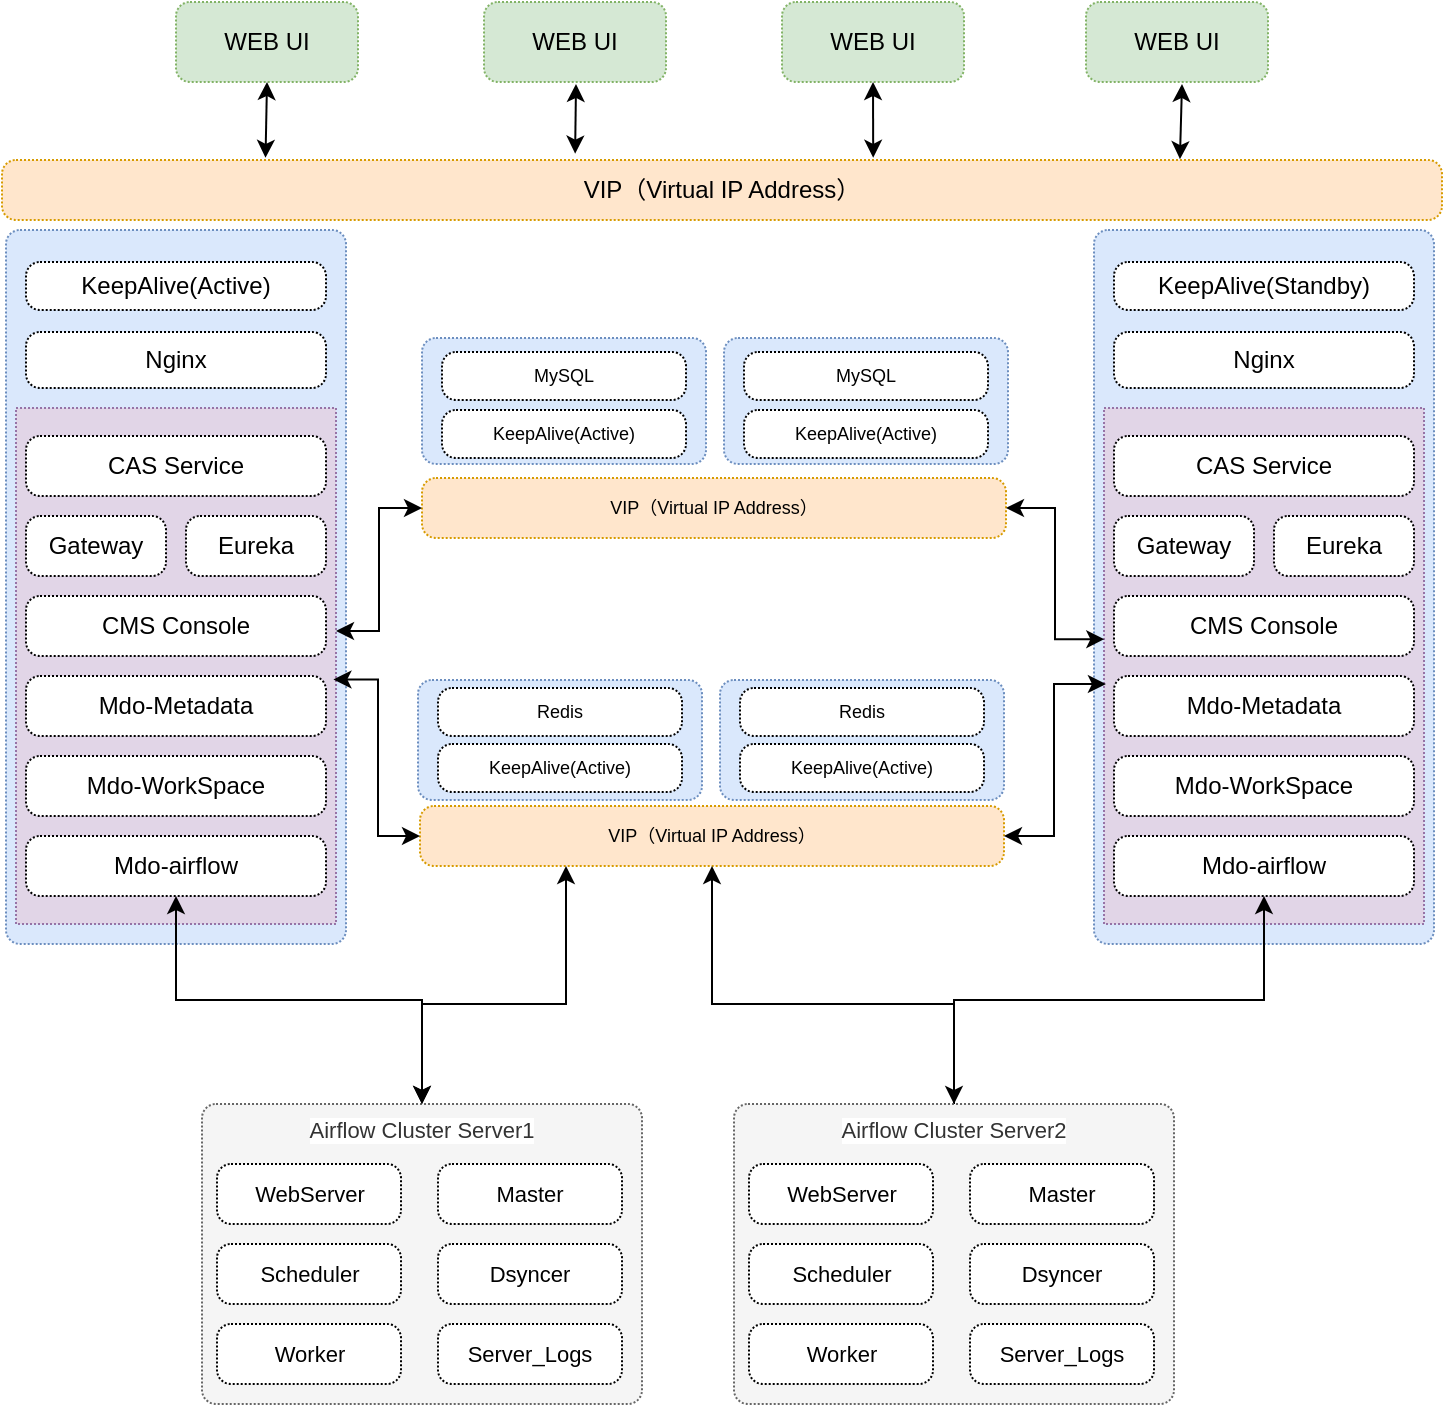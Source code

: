 <mxfile version="20.0.4" type="github"><diagram id="oWH_SK-iqgNCPnG6fPYH" name="Page-1"><mxGraphModel dx="895" dy="541" grid="1" gridSize="10" guides="1" tooltips="1" connect="1" arrows="1" fold="1" page="1" pageScale="1" pageWidth="827" pageHeight="1169" math="0" shadow="0"><root><mxCell id="0"/><mxCell id="1" parent="0"/><mxCell id="vZHb_LdkEPTU56aYvnZh-6" value="WEB UI" style="rounded=1;whiteSpace=wrap;html=1;absoluteArcSize=1;arcSize=14;strokeWidth=1;dashed=1;fillColor=#d5e8d4;dashPattern=1 1;strokeColor=#82b366;" vertex="1" parent="1"><mxGeometry x="167" y="69" width="91" height="40" as="geometry"/></mxCell><mxCell id="vZHb_LdkEPTU56aYvnZh-9" value="VIP（Virtual IP Address）" style="rounded=1;whiteSpace=wrap;html=1;absoluteArcSize=1;arcSize=14;strokeWidth=1;dashed=1;dashPattern=1 1;fillColor=#ffe6cc;strokeColor=#d79b00;" vertex="1" parent="1"><mxGeometry x="80" y="148" width="720" height="30" as="geometry"/></mxCell><mxCell id="vZHb_LdkEPTU56aYvnZh-14" value="WEB UI" style="rounded=1;whiteSpace=wrap;html=1;absoluteArcSize=1;arcSize=14;strokeWidth=1;dashed=1;fillColor=#d5e8d4;dashPattern=1 1;strokeColor=#82b366;" vertex="1" parent="1"><mxGeometry x="321" y="69" width="91" height="40" as="geometry"/></mxCell><mxCell id="vZHb_LdkEPTU56aYvnZh-15" value="WEB UI" style="rounded=1;whiteSpace=wrap;html=1;absoluteArcSize=1;arcSize=14;strokeWidth=1;dashed=1;fillColor=#d5e8d4;dashPattern=1 1;strokeColor=#82b366;" vertex="1" parent="1"><mxGeometry x="622" y="69" width="91" height="40" as="geometry"/></mxCell><mxCell id="vZHb_LdkEPTU56aYvnZh-17" value="" style="rounded=1;whiteSpace=wrap;html=1;absoluteArcSize=1;arcSize=14;strokeWidth=1;dashed=1;dashPattern=1 1;fillColor=#dae8fc;strokeColor=#6c8ebf;" vertex="1" parent="1"><mxGeometry x="82" y="183" width="170" height="357" as="geometry"/></mxCell><mxCell id="vZHb_LdkEPTU56aYvnZh-19" value="KeepAlive(Active)" style="rounded=1;whiteSpace=wrap;html=1;absoluteArcSize=1;arcSize=14;strokeWidth=1;dashed=1;dashPattern=1 1;fillColor=default;gradientColor=none;" vertex="1" parent="1"><mxGeometry x="92" y="199" width="150" height="24" as="geometry"/></mxCell><mxCell id="vZHb_LdkEPTU56aYvnZh-21" value="Nginx" style="rounded=1;whiteSpace=wrap;html=1;absoluteArcSize=1;arcSize=14;strokeWidth=1;dashed=1;dashPattern=1 1;fillColor=default;gradientColor=none;" vertex="1" parent="1"><mxGeometry x="92" y="234" width="150" height="28" as="geometry"/></mxCell><mxCell id="vZHb_LdkEPTU56aYvnZh-37" value="WEB UI" style="rounded=1;whiteSpace=wrap;html=1;absoluteArcSize=1;arcSize=14;strokeWidth=1;dashed=1;fillColor=#d5e8d4;dashPattern=1 1;strokeColor=#82b366;" vertex="1" parent="1"><mxGeometry x="470" y="69" width="91" height="40" as="geometry"/></mxCell><mxCell id="vZHb_LdkEPTU56aYvnZh-38" value="" style="rounded=1;whiteSpace=wrap;html=1;absoluteArcSize=1;arcSize=14;strokeWidth=1;dashed=1;dashPattern=1 1;fillColor=#dae8fc;strokeColor=#6c8ebf;" vertex="1" parent="1"><mxGeometry x="626" y="183" width="170" height="357" as="geometry"/></mxCell><mxCell id="vZHb_LdkEPTU56aYvnZh-39" value="KeepAlive(Standby)" style="rounded=1;whiteSpace=wrap;html=1;absoluteArcSize=1;arcSize=14;strokeWidth=1;dashed=1;dashPattern=1 1;fillColor=default;gradientColor=none;" vertex="1" parent="1"><mxGeometry x="636" y="199" width="150" height="24" as="geometry"/></mxCell><mxCell id="vZHb_LdkEPTU56aYvnZh-40" value="Nginx" style="rounded=1;whiteSpace=wrap;html=1;absoluteArcSize=1;arcSize=14;strokeWidth=1;dashed=1;dashPattern=1 1;fillColor=default;gradientColor=none;" vertex="1" parent="1"><mxGeometry x="636" y="234" width="150" height="28" as="geometry"/></mxCell><mxCell id="vZHb_LdkEPTU56aYvnZh-51" value="" style="endArrow=classic;startArrow=classic;html=1;rounded=0;exitX=0.605;exitY=-0.037;exitDx=0;exitDy=0;exitPerimeter=0;entryX=0.5;entryY=1;entryDx=0;entryDy=0;" edge="1" parent="1" source="vZHb_LdkEPTU56aYvnZh-9" target="vZHb_LdkEPTU56aYvnZh-37"><mxGeometry width="50" height="50" relative="1" as="geometry"><mxPoint x="505.16" y="130" as="sourcePoint"/><mxPoint x="510" y="100" as="targetPoint"/></mxGeometry></mxCell><mxCell id="vZHb_LdkEPTU56aYvnZh-52" value="" style="endArrow=classic;startArrow=classic;html=1;rounded=0;exitX=0.183;exitY=-0.037;exitDx=0;exitDy=0;exitPerimeter=0;entryX=0.5;entryY=1;entryDx=0;entryDy=0;" edge="1" parent="1" source="vZHb_LdkEPTU56aYvnZh-9" target="vZHb_LdkEPTU56aYvnZh-6"><mxGeometry width="50" height="50" relative="1" as="geometry"><mxPoint x="244.66" y="121" as="sourcePoint"/><mxPoint x="244.66" y="81" as="targetPoint"/></mxGeometry></mxCell><mxCell id="vZHb_LdkEPTU56aYvnZh-53" value="" style="endArrow=classic;startArrow=classic;html=1;rounded=0;exitX=0.398;exitY=-0.106;exitDx=0;exitDy=0;exitPerimeter=0;" edge="1" parent="1" source="vZHb_LdkEPTU56aYvnZh-9"><mxGeometry width="50" height="50" relative="1" as="geometry"><mxPoint x="367" y="120" as="sourcePoint"/><mxPoint x="367" y="110" as="targetPoint"/></mxGeometry></mxCell><mxCell id="vZHb_LdkEPTU56aYvnZh-55" value="" style="endArrow=classic;startArrow=classic;html=1;rounded=0;exitX=0.818;exitY=-0.014;exitDx=0;exitDy=0;exitPerimeter=0;" edge="1" parent="1" source="vZHb_LdkEPTU56aYvnZh-9"><mxGeometry width="50" height="50" relative="1" as="geometry"><mxPoint x="634.66" y="146" as="sourcePoint"/><mxPoint x="670" y="110" as="targetPoint"/></mxGeometry></mxCell><mxCell id="vZHb_LdkEPTU56aYvnZh-56" value="" style="rounded=1;whiteSpace=wrap;html=1;absoluteArcSize=1;arcSize=14;strokeWidth=1;dashed=1;dashPattern=1 1;fillColor=#dae8fc;strokeColor=#6c8ebf;fontSize=9;" vertex="1" parent="1"><mxGeometry x="288" y="408" width="142" height="60" as="geometry"/></mxCell><mxCell id="vZHb_LdkEPTU56aYvnZh-57" value="KeepAlive(Active)" style="rounded=1;whiteSpace=wrap;html=1;absoluteArcSize=1;arcSize=14;strokeWidth=1;dashed=1;dashPattern=1 1;fillColor=default;gradientColor=none;fontSize=9;" vertex="1" parent="1"><mxGeometry x="298" y="440" width="122" height="24" as="geometry"/></mxCell><mxCell id="vZHb_LdkEPTU56aYvnZh-58" value="Redis" style="rounded=1;whiteSpace=wrap;html=1;absoluteArcSize=1;arcSize=14;strokeWidth=1;dashed=1;dashPattern=1 1;fillColor=default;gradientColor=none;fontSize=9;" vertex="1" parent="1"><mxGeometry x="298" y="412" width="122" height="24" as="geometry"/></mxCell><mxCell id="vZHb_LdkEPTU56aYvnZh-64" value="VIP（Virtual IP Address）" style="rounded=1;whiteSpace=wrap;html=1;absoluteArcSize=1;arcSize=14;strokeWidth=1;dashed=1;dashPattern=1 1;fillColor=#ffe6cc;strokeColor=#d79b00;fontSize=9;" vertex="1" parent="1"><mxGeometry x="289" y="471" width="292" height="30" as="geometry"/></mxCell><mxCell id="vZHb_LdkEPTU56aYvnZh-65" value="" style="rounded=1;whiteSpace=wrap;html=1;absoluteArcSize=1;arcSize=14;strokeWidth=1;dashed=1;dashPattern=1 1;fillColor=#dae8fc;strokeColor=#6c8ebf;fontSize=9;" vertex="1" parent="1"><mxGeometry x="290" y="237" width="142" height="63" as="geometry"/></mxCell><mxCell id="vZHb_LdkEPTU56aYvnZh-66" value="KeepAlive(Active)" style="rounded=1;whiteSpace=wrap;html=1;absoluteArcSize=1;arcSize=14;strokeWidth=1;dashed=1;dashPattern=1 1;fillColor=default;gradientColor=none;fontSize=9;" vertex="1" parent="1"><mxGeometry x="300" y="273" width="122" height="24" as="geometry"/></mxCell><mxCell id="vZHb_LdkEPTU56aYvnZh-67" value="MySQL" style="rounded=1;whiteSpace=wrap;html=1;absoluteArcSize=1;arcSize=14;strokeWidth=1;dashed=1;dashPattern=1 1;fillColor=default;gradientColor=none;fontSize=9;" vertex="1" parent="1"><mxGeometry x="300" y="244" width="122" height="24" as="geometry"/></mxCell><mxCell id="vZHb_LdkEPTU56aYvnZh-71" value="VIP（Virtual IP Address）" style="rounded=1;whiteSpace=wrap;html=1;absoluteArcSize=1;arcSize=14;strokeWidth=1;dashed=1;dashPattern=1 1;fillColor=#ffe6cc;strokeColor=#d79b00;fontSize=9;" vertex="1" parent="1"><mxGeometry x="290" y="307" width="292" height="30" as="geometry"/></mxCell><mxCell id="vZHb_LdkEPTU56aYvnZh-73" value="" style="verticalLabelPosition=bottom;verticalAlign=top;html=1;shape=mxgraph.basic.rect;fillColor2=none;strokeWidth=1;size=20;indent=5;dashed=1;dashPattern=1 1;labelBackgroundColor=#ffffff;fontSize=11;fillColor=#e1d5e7;shadow=0;strokeColor=#9673a6;" vertex="1" parent="1"><mxGeometry x="87" y="272" width="160" height="258" as="geometry"/></mxCell><mxCell id="vZHb_LdkEPTU56aYvnZh-27" value="Gateway" style="rounded=1;whiteSpace=wrap;html=1;absoluteArcSize=1;arcSize=14;strokeWidth=1;dashed=1;dashPattern=1 1;fillColor=default;gradientColor=none;" vertex="1" parent="1"><mxGeometry x="92" y="326" width="70" height="30" as="geometry"/></mxCell><mxCell id="vZHb_LdkEPTU56aYvnZh-28" value="Eureka" style="rounded=1;whiteSpace=wrap;html=1;absoluteArcSize=1;arcSize=14;strokeWidth=1;dashed=1;dashPattern=1 1;fillColor=default;gradientColor=none;" vertex="1" parent="1"><mxGeometry x="172" y="326" width="70" height="30" as="geometry"/></mxCell><mxCell id="vZHb_LdkEPTU56aYvnZh-31" value="CAS Service" style="rounded=1;whiteSpace=wrap;html=1;absoluteArcSize=1;arcSize=14;strokeWidth=1;dashed=1;dashPattern=1 1;fillColor=default;gradientColor=none;" vertex="1" parent="1"><mxGeometry x="92" y="286" width="150" height="30" as="geometry"/></mxCell><mxCell id="vZHb_LdkEPTU56aYvnZh-33" value="CMS Console" style="rounded=1;whiteSpace=wrap;html=1;absoluteArcSize=1;arcSize=14;strokeWidth=1;dashed=1;dashPattern=1 1;fillColor=default;gradientColor=none;" vertex="1" parent="1"><mxGeometry x="92" y="366" width="150" height="30" as="geometry"/></mxCell><mxCell id="vZHb_LdkEPTU56aYvnZh-34" value="Mdo-airflow" style="rounded=1;whiteSpace=wrap;html=1;absoluteArcSize=1;arcSize=14;strokeWidth=1;dashed=1;dashPattern=1 1;fillColor=default;gradientColor=none;" vertex="1" parent="1"><mxGeometry x="92" y="486" width="150" height="30" as="geometry"/></mxCell><mxCell id="vZHb_LdkEPTU56aYvnZh-35" value="Mdo-WorkSpace" style="rounded=1;whiteSpace=wrap;html=1;absoluteArcSize=1;arcSize=14;strokeWidth=1;dashed=1;dashPattern=1 1;fillColor=default;gradientColor=none;" vertex="1" parent="1"><mxGeometry x="92" y="446" width="150" height="30" as="geometry"/></mxCell><mxCell id="vZHb_LdkEPTU56aYvnZh-36" value="Mdo-Metadata" style="rounded=1;whiteSpace=wrap;html=1;absoluteArcSize=1;arcSize=14;strokeWidth=1;dashed=1;dashPattern=1 1;fillColor=default;gradientColor=none;" vertex="1" parent="1"><mxGeometry x="92" y="406" width="150" height="30" as="geometry"/></mxCell><mxCell id="vZHb_LdkEPTU56aYvnZh-74" value="" style="verticalLabelPosition=bottom;verticalAlign=top;html=1;shape=mxgraph.basic.rect;fillColor2=none;strokeWidth=1;size=20;indent=5;dashed=1;dashPattern=1 1;labelBackgroundColor=#ffffff;fontSize=11;fillColor=#e1d5e7;shadow=0;strokeColor=#9673a6;" vertex="1" parent="1"><mxGeometry x="631" y="272" width="160" height="258" as="geometry"/></mxCell><mxCell id="vZHb_LdkEPTU56aYvnZh-75" value="Gateway" style="rounded=1;whiteSpace=wrap;html=1;absoluteArcSize=1;arcSize=14;strokeWidth=1;dashed=1;dashPattern=1 1;fillColor=default;gradientColor=none;" vertex="1" parent="1"><mxGeometry x="636" y="326" width="70" height="30" as="geometry"/></mxCell><mxCell id="vZHb_LdkEPTU56aYvnZh-76" value="Eureka" style="rounded=1;whiteSpace=wrap;html=1;absoluteArcSize=1;arcSize=14;strokeWidth=1;dashed=1;dashPattern=1 1;fillColor=default;gradientColor=none;" vertex="1" parent="1"><mxGeometry x="716" y="326" width="70" height="30" as="geometry"/></mxCell><mxCell id="vZHb_LdkEPTU56aYvnZh-77" value="CAS Service" style="rounded=1;whiteSpace=wrap;html=1;absoluteArcSize=1;arcSize=14;strokeWidth=1;dashed=1;dashPattern=1 1;fillColor=default;gradientColor=none;" vertex="1" parent="1"><mxGeometry x="636" y="286" width="150" height="30" as="geometry"/></mxCell><mxCell id="vZHb_LdkEPTU56aYvnZh-78" value="CMS Console" style="rounded=1;whiteSpace=wrap;html=1;absoluteArcSize=1;arcSize=14;strokeWidth=1;dashed=1;dashPattern=1 1;fillColor=default;gradientColor=none;" vertex="1" parent="1"><mxGeometry x="636" y="366" width="150" height="30" as="geometry"/></mxCell><mxCell id="vZHb_LdkEPTU56aYvnZh-79" value="Mdo-airflow" style="rounded=1;whiteSpace=wrap;html=1;absoluteArcSize=1;arcSize=14;strokeWidth=1;dashed=1;dashPattern=1 1;fillColor=default;gradientColor=none;" vertex="1" parent="1"><mxGeometry x="636" y="486" width="150" height="30" as="geometry"/></mxCell><mxCell id="vZHb_LdkEPTU56aYvnZh-80" value="Mdo-WorkSpace" style="rounded=1;whiteSpace=wrap;html=1;absoluteArcSize=1;arcSize=14;strokeWidth=1;dashed=1;dashPattern=1 1;fillColor=default;gradientColor=none;" vertex="1" parent="1"><mxGeometry x="636" y="446" width="150" height="30" as="geometry"/></mxCell><mxCell id="vZHb_LdkEPTU56aYvnZh-81" value="Mdo-Metadata" style="rounded=1;whiteSpace=wrap;html=1;absoluteArcSize=1;arcSize=14;strokeWidth=1;dashed=1;dashPattern=1 1;fillColor=default;gradientColor=none;" vertex="1" parent="1"><mxGeometry x="636" y="406" width="150" height="30" as="geometry"/></mxCell><mxCell id="vZHb_LdkEPTU56aYvnZh-83" value="" style="endArrow=classic;startArrow=classic;html=1;rounded=0;fontSize=11;entryX=0;entryY=0.5;entryDx=0;entryDy=0;exitX=1;exitY=0.432;exitDx=0;exitDy=0;exitPerimeter=0;edgeStyle=orthogonalEdgeStyle;" edge="1" parent="1" source="vZHb_LdkEPTU56aYvnZh-73" target="vZHb_LdkEPTU56aYvnZh-71"><mxGeometry width="50" height="50" relative="1" as="geometry"><mxPoint x="370" y="470" as="sourcePoint"/><mxPoint x="420" y="420" as="targetPoint"/></mxGeometry></mxCell><mxCell id="vZHb_LdkEPTU56aYvnZh-84" value="" style="endArrow=classic;startArrow=classic;html=1;rounded=0;fontSize=11;entryX=1;entryY=0.5;entryDx=0;entryDy=0;exitX=0.001;exitY=0.448;exitDx=0;exitDy=0;exitPerimeter=0;edgeStyle=orthogonalEdgeStyle;" edge="1" parent="1" source="vZHb_LdkEPTU56aYvnZh-74" target="vZHb_LdkEPTU56aYvnZh-71"><mxGeometry width="50" height="50" relative="1" as="geometry"><mxPoint x="257" y="393.456" as="sourcePoint"/><mxPoint x="300" y="295" as="targetPoint"/></mxGeometry></mxCell><mxCell id="vZHb_LdkEPTU56aYvnZh-86" value="" style="rounded=1;whiteSpace=wrap;html=1;absoluteArcSize=1;arcSize=14;strokeWidth=1;dashed=1;dashPattern=1 1;fillColor=#dae8fc;strokeColor=#6c8ebf;fontSize=9;" vertex="1" parent="1"><mxGeometry x="441" y="237" width="142" height="63" as="geometry"/></mxCell><mxCell id="vZHb_LdkEPTU56aYvnZh-87" value="KeepAlive(Active)" style="rounded=1;whiteSpace=wrap;html=1;absoluteArcSize=1;arcSize=14;strokeWidth=1;dashed=1;dashPattern=1 1;fillColor=default;gradientColor=none;fontSize=9;" vertex="1" parent="1"><mxGeometry x="451" y="273" width="122" height="24" as="geometry"/></mxCell><mxCell id="vZHb_LdkEPTU56aYvnZh-88" value="MySQL" style="rounded=1;whiteSpace=wrap;html=1;absoluteArcSize=1;arcSize=14;strokeWidth=1;dashed=1;dashPattern=1 1;fillColor=default;gradientColor=none;fontSize=9;" vertex="1" parent="1"><mxGeometry x="451" y="244" width="122" height="24" as="geometry"/></mxCell><mxCell id="vZHb_LdkEPTU56aYvnZh-89" value="" style="endArrow=classic;startArrow=classic;html=1;rounded=0;fontSize=11;exitX=0.992;exitY=0.526;exitDx=0;exitDy=0;exitPerimeter=0;entryX=0;entryY=0.5;entryDx=0;entryDy=0;edgeStyle=orthogonalEdgeStyle;" edge="1" parent="1" source="vZHb_LdkEPTU56aYvnZh-73" target="vZHb_LdkEPTU56aYvnZh-64"><mxGeometry width="50" height="50" relative="1" as="geometry"><mxPoint x="360" y="530" as="sourcePoint"/><mxPoint x="410" y="480" as="targetPoint"/></mxGeometry></mxCell><mxCell id="vZHb_LdkEPTU56aYvnZh-90" value="" style="endArrow=classic;startArrow=classic;html=1;rounded=0;fontSize=11;exitX=0.006;exitY=0.535;exitDx=0;exitDy=0;exitPerimeter=0;entryX=1;entryY=0.5;entryDx=0;entryDy=0;edgeStyle=orthogonalEdgeStyle;" edge="1" parent="1" source="vZHb_LdkEPTU56aYvnZh-74" target="vZHb_LdkEPTU56aYvnZh-64"><mxGeometry width="50" height="50" relative="1" as="geometry"><mxPoint x="410" y="405.998" as="sourcePoint"/><mxPoint x="526.78" y="558.29" as="targetPoint"/></mxGeometry></mxCell><mxCell id="vZHb_LdkEPTU56aYvnZh-91" value="" style="rounded=1;whiteSpace=wrap;html=1;absoluteArcSize=1;arcSize=14;strokeWidth=1;dashed=1;dashPattern=1 1;fillColor=#dae8fc;strokeColor=#6c8ebf;fontSize=9;" vertex="1" parent="1"><mxGeometry x="439" y="408" width="142" height="60" as="geometry"/></mxCell><mxCell id="vZHb_LdkEPTU56aYvnZh-92" value="KeepAlive(Active)" style="rounded=1;whiteSpace=wrap;html=1;absoluteArcSize=1;arcSize=14;strokeWidth=1;dashed=1;dashPattern=1 1;fillColor=default;gradientColor=none;fontSize=9;" vertex="1" parent="1"><mxGeometry x="449" y="440" width="122" height="24" as="geometry"/></mxCell><mxCell id="vZHb_LdkEPTU56aYvnZh-93" value="Redis" style="rounded=1;whiteSpace=wrap;html=1;absoluteArcSize=1;arcSize=14;strokeWidth=1;dashed=1;dashPattern=1 1;fillColor=default;gradientColor=none;fontSize=9;" vertex="1" parent="1"><mxGeometry x="449" y="412" width="122" height="24" as="geometry"/></mxCell><mxCell id="vZHb_LdkEPTU56aYvnZh-99" value="Airflow Cluster Server1" style="rounded=1;whiteSpace=wrap;html=1;absoluteArcSize=1;arcSize=14;strokeWidth=1;shadow=0;dashed=1;dashPattern=1 1;labelBackgroundColor=#ffffff;fontSize=11;fillColor=#f5f5f5;verticalAlign=top;strokeColor=#666666;fontColor=#333333;" vertex="1" parent="1"><mxGeometry x="180" y="620" width="220" height="150" as="geometry"/></mxCell><mxCell id="vZHb_LdkEPTU56aYvnZh-101" value="&lt;span style=&quot;font-size: 11px;&quot;&gt;WebServer&lt;/span&gt;" style="rounded=1;whiteSpace=wrap;html=1;absoluteArcSize=1;arcSize=14;strokeWidth=1;shadow=0;dashed=1;dashPattern=1 1;labelBackgroundColor=#ffffff;fontSize=11;fillColor=default;gradientColor=none;" vertex="1" parent="1"><mxGeometry x="187.5" y="650" width="92" height="30" as="geometry"/></mxCell><mxCell id="vZHb_LdkEPTU56aYvnZh-102" value="&lt;span style=&quot;font-size: 11px;&quot;&gt;Master&lt;/span&gt;" style="rounded=1;whiteSpace=wrap;html=1;absoluteArcSize=1;arcSize=14;strokeWidth=1;shadow=0;dashed=1;dashPattern=1 1;labelBackgroundColor=#ffffff;fontSize=11;fillColor=default;gradientColor=none;" vertex="1" parent="1"><mxGeometry x="298" y="650" width="92" height="30" as="geometry"/></mxCell><mxCell id="vZHb_LdkEPTU56aYvnZh-103" value="&lt;span style=&quot;font-size: 11px;&quot;&gt;Scheduler&lt;/span&gt;" style="rounded=1;whiteSpace=wrap;html=1;absoluteArcSize=1;arcSize=14;strokeWidth=1;shadow=0;dashed=1;dashPattern=1 1;labelBackgroundColor=#ffffff;fontSize=11;fillColor=default;gradientColor=none;" vertex="1" parent="1"><mxGeometry x="187.5" y="690" width="92" height="30" as="geometry"/></mxCell><mxCell id="vZHb_LdkEPTU56aYvnZh-104" value="Dsyncer" style="rounded=1;whiteSpace=wrap;html=1;absoluteArcSize=1;arcSize=14;strokeWidth=1;shadow=0;dashed=1;dashPattern=1 1;labelBackgroundColor=#ffffff;fontSize=11;fillColor=default;gradientColor=none;" vertex="1" parent="1"><mxGeometry x="298" y="690" width="92" height="30" as="geometry"/></mxCell><mxCell id="vZHb_LdkEPTU56aYvnZh-105" value="&lt;span style=&quot;font-size: 11px;&quot;&gt;Worker&lt;/span&gt;" style="rounded=1;whiteSpace=wrap;html=1;absoluteArcSize=1;arcSize=14;strokeWidth=1;shadow=0;dashed=1;dashPattern=1 1;labelBackgroundColor=#ffffff;fontSize=11;fillColor=default;gradientColor=none;" vertex="1" parent="1"><mxGeometry x="187.5" y="730" width="92" height="30" as="geometry"/></mxCell><mxCell id="vZHb_LdkEPTU56aYvnZh-106" value="&lt;span style=&quot;font-size: 11px;&quot;&gt;Server_Logs&lt;/span&gt;" style="rounded=1;whiteSpace=wrap;html=1;absoluteArcSize=1;arcSize=14;strokeWidth=1;shadow=0;dashed=1;dashPattern=1 1;labelBackgroundColor=#ffffff;fontSize=11;fillColor=default;gradientColor=none;" vertex="1" parent="1"><mxGeometry x="298" y="730" width="92" height="30" as="geometry"/></mxCell><mxCell id="vZHb_LdkEPTU56aYvnZh-118" value="" style="edgeStyle=orthogonalEdgeStyle;rounded=0;orthogonalLoop=1;jettySize=auto;html=1;fontSize=11;" edge="1" parent="1" source="vZHb_LdkEPTU56aYvnZh-107" target="vZHb_LdkEPTU56aYvnZh-64"><mxGeometry relative="1" as="geometry"><Array as="points"><mxPoint x="556" y="570"/><mxPoint x="435" y="570"/></Array></mxGeometry></mxCell><mxCell id="vZHb_LdkEPTU56aYvnZh-107" value="Airflow Cluster Server2" style="rounded=1;whiteSpace=wrap;html=1;absoluteArcSize=1;arcSize=14;strokeWidth=1;shadow=0;dashed=1;dashPattern=1 1;labelBackgroundColor=#ffffff;fontSize=11;fillColor=#f5f5f5;verticalAlign=top;strokeColor=#666666;fontColor=#333333;" vertex="1" parent="1"><mxGeometry x="446" y="620" width="220" height="150" as="geometry"/></mxCell><mxCell id="vZHb_LdkEPTU56aYvnZh-108" value="&lt;span style=&quot;font-size: 11px;&quot;&gt;WebServer&lt;/span&gt;" style="rounded=1;whiteSpace=wrap;html=1;absoluteArcSize=1;arcSize=14;strokeWidth=1;shadow=0;dashed=1;dashPattern=1 1;labelBackgroundColor=#ffffff;fontSize=11;fillColor=default;gradientColor=none;" vertex="1" parent="1"><mxGeometry x="453.5" y="650" width="92" height="30" as="geometry"/></mxCell><mxCell id="vZHb_LdkEPTU56aYvnZh-109" value="&lt;span style=&quot;font-size: 11px;&quot;&gt;Master&lt;/span&gt;" style="rounded=1;whiteSpace=wrap;html=1;absoluteArcSize=1;arcSize=14;strokeWidth=1;shadow=0;dashed=1;dashPattern=1 1;labelBackgroundColor=#ffffff;fontSize=11;fillColor=default;gradientColor=none;" vertex="1" parent="1"><mxGeometry x="564" y="650" width="92" height="30" as="geometry"/></mxCell><mxCell id="vZHb_LdkEPTU56aYvnZh-110" value="&lt;span style=&quot;font-size: 11px;&quot;&gt;Scheduler&lt;/span&gt;" style="rounded=1;whiteSpace=wrap;html=1;absoluteArcSize=1;arcSize=14;strokeWidth=1;shadow=0;dashed=1;dashPattern=1 1;labelBackgroundColor=#ffffff;fontSize=11;fillColor=default;gradientColor=none;" vertex="1" parent="1"><mxGeometry x="453.5" y="690" width="92" height="30" as="geometry"/></mxCell><mxCell id="vZHb_LdkEPTU56aYvnZh-111" value="Dsyncer" style="rounded=1;whiteSpace=wrap;html=1;absoluteArcSize=1;arcSize=14;strokeWidth=1;shadow=0;dashed=1;dashPattern=1 1;labelBackgroundColor=#ffffff;fontSize=11;fillColor=default;gradientColor=none;" vertex="1" parent="1"><mxGeometry x="564" y="690" width="92" height="30" as="geometry"/></mxCell><mxCell id="vZHb_LdkEPTU56aYvnZh-112" value="&lt;span style=&quot;font-size: 11px;&quot;&gt;Worker&lt;/span&gt;" style="rounded=1;whiteSpace=wrap;html=1;absoluteArcSize=1;arcSize=14;strokeWidth=1;shadow=0;dashed=1;dashPattern=1 1;labelBackgroundColor=#ffffff;fontSize=11;fillColor=default;gradientColor=none;" vertex="1" parent="1"><mxGeometry x="453.5" y="730" width="92" height="30" as="geometry"/></mxCell><mxCell id="vZHb_LdkEPTU56aYvnZh-113" value="&lt;span style=&quot;font-size: 11px;&quot;&gt;Server_Logs&lt;/span&gt;" style="rounded=1;whiteSpace=wrap;html=1;absoluteArcSize=1;arcSize=14;strokeWidth=1;shadow=0;dashed=1;dashPattern=1 1;labelBackgroundColor=#ffffff;fontSize=11;fillColor=default;gradientColor=none;" vertex="1" parent="1"><mxGeometry x="564" y="730" width="92" height="30" as="geometry"/></mxCell><mxCell id="vZHb_LdkEPTU56aYvnZh-114" value="" style="endArrow=classic;startArrow=classic;html=1;rounded=0;fontSize=11;entryX=0.5;entryY=1;entryDx=0;entryDy=0;exitX=0.5;exitY=0;exitDx=0;exitDy=0;edgeStyle=orthogonalEdgeStyle;" edge="1" parent="1" source="vZHb_LdkEPTU56aYvnZh-99" target="vZHb_LdkEPTU56aYvnZh-34"><mxGeometry width="50" height="50" relative="1" as="geometry"><mxPoint x="390" y="590" as="sourcePoint"/><mxPoint x="440" y="540" as="targetPoint"/></mxGeometry></mxCell><mxCell id="vZHb_LdkEPTU56aYvnZh-115" value="" style="endArrow=classic;startArrow=classic;html=1;rounded=0;fontSize=11;entryX=0.5;entryY=1;entryDx=0;entryDy=0;exitX=0.5;exitY=0;exitDx=0;exitDy=0;edgeStyle=orthogonalEdgeStyle;" edge="1" parent="1" source="vZHb_LdkEPTU56aYvnZh-107" target="vZHb_LdkEPTU56aYvnZh-79"><mxGeometry width="50" height="50" relative="1" as="geometry"><mxPoint x="732.5" y="644" as="sourcePoint"/><mxPoint x="609.5" y="540" as="targetPoint"/></mxGeometry></mxCell><mxCell id="vZHb_LdkEPTU56aYvnZh-116" value="" style="endArrow=classic;startArrow=classic;html=1;rounded=0;fontSize=11;entryX=0.25;entryY=1;entryDx=0;entryDy=0;exitX=0.5;exitY=0;exitDx=0;exitDy=0;edgeStyle=orthogonalEdgeStyle;" edge="1" parent="1" source="vZHb_LdkEPTU56aYvnZh-99" target="vZHb_LdkEPTU56aYvnZh-64"><mxGeometry width="50" height="50" relative="1" as="geometry"><mxPoint x="390" y="590" as="sourcePoint"/><mxPoint x="440" y="540" as="targetPoint"/><Array as="points"><mxPoint x="290" y="570"/><mxPoint x="362" y="570"/></Array></mxGeometry></mxCell></root></mxGraphModel></diagram></mxfile>